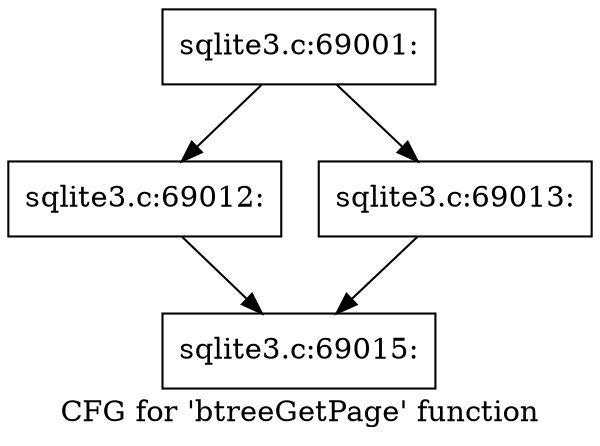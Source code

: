 digraph "CFG for 'btreeGetPage' function" {
	label="CFG for 'btreeGetPage' function";

	Node0x55c0f7722820 [shape=record,label="{sqlite3.c:69001:}"];
	Node0x55c0f7722820 -> Node0x55c0f774bb20;
	Node0x55c0f7722820 -> Node0x55c0f774bb70;
	Node0x55c0f774bb20 [shape=record,label="{sqlite3.c:69012:}"];
	Node0x55c0f774bb20 -> Node0x55c0f7748aa0;
	Node0x55c0f774bb70 [shape=record,label="{sqlite3.c:69013:}"];
	Node0x55c0f774bb70 -> Node0x55c0f7748aa0;
	Node0x55c0f7748aa0 [shape=record,label="{sqlite3.c:69015:}"];
}

